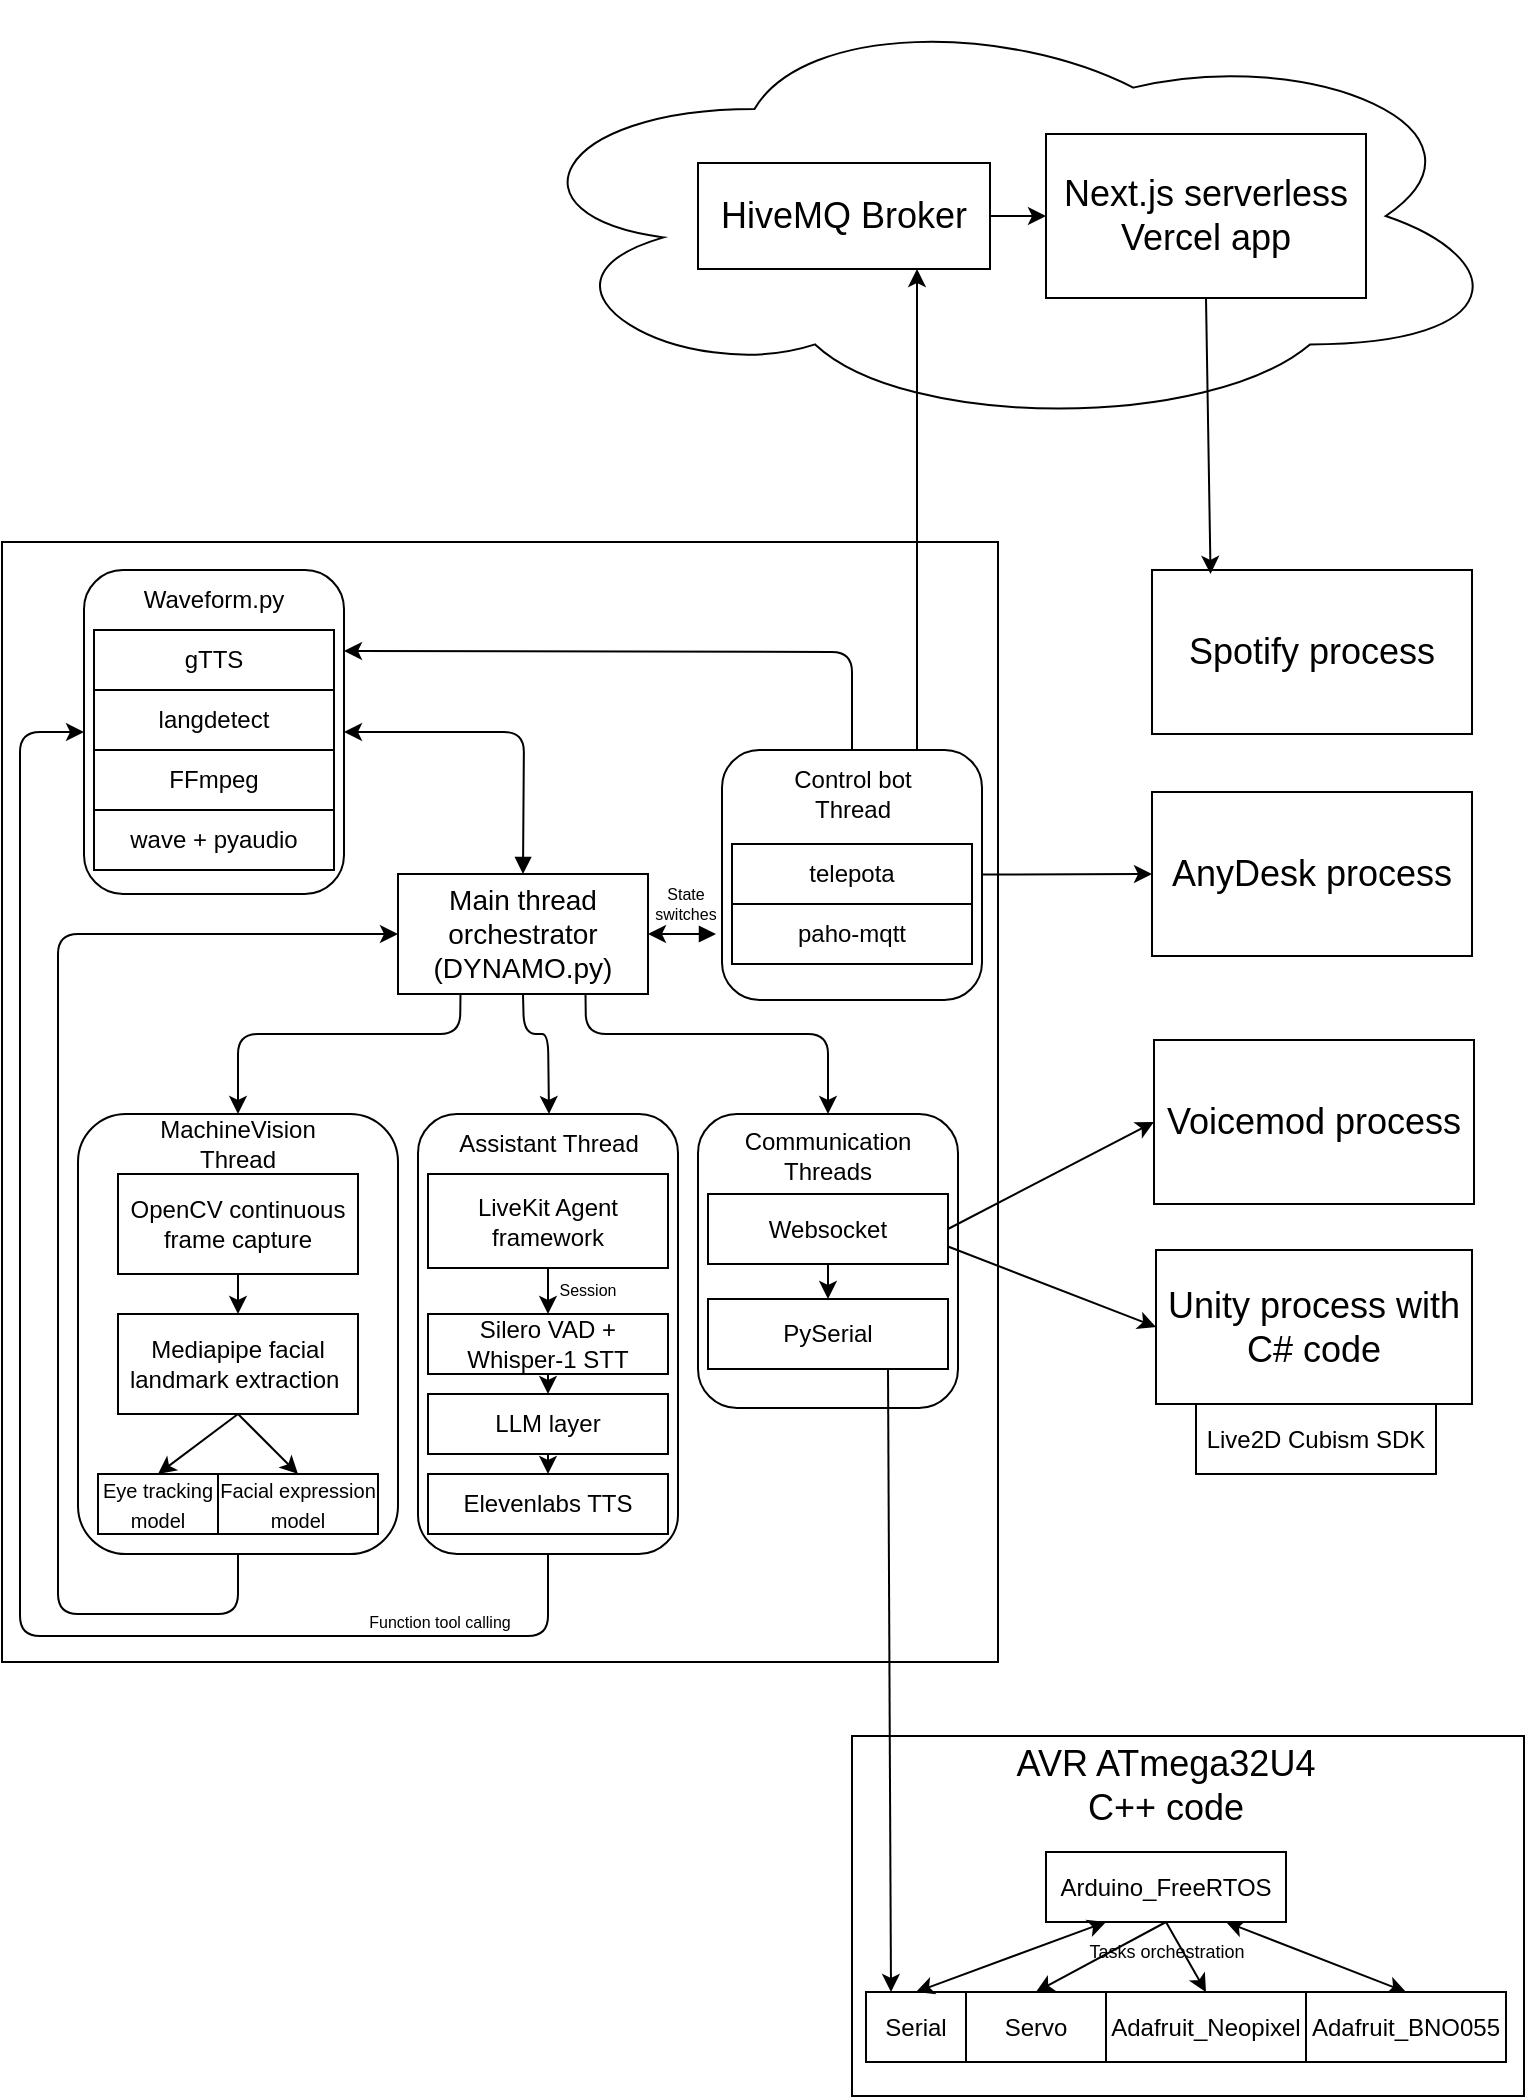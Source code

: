<mxfile>
    <diagram id="qH1ZnPOLuF4nMyL4x-qJ" name="Page-1">
        <mxGraphModel dx="922" dy="782" grid="0" gridSize="10" guides="1" tooltips="1" connect="1" arrows="1" fold="1" page="1" pageScale="1" pageWidth="850" pageHeight="1100" math="0" shadow="0">
            <root>
                <mxCell id="0"/>
                <mxCell id="1" parent="0"/>
                <mxCell id="2" value="" style="rounded=0;whiteSpace=wrap;html=1;" parent="1" vertex="1">
                    <mxGeometry x="42" y="270" width="498" height="560" as="geometry"/>
                </mxCell>
                <mxCell id="26" style="edgeStyle=none;html=1;entryX=0.5;entryY=0;entryDx=0;entryDy=0;fontSize=10;exitX=0.25;exitY=1;exitDx=0;exitDy=0;" parent="1" source="5" target="17" edge="1">
                    <mxGeometry relative="1" as="geometry">
                        <mxPoint x="303" y="496" as="sourcePoint"/>
                        <Array as="points">
                            <mxPoint x="271" y="516"/>
                            <mxPoint x="160" y="516"/>
                        </Array>
                    </mxGeometry>
                </mxCell>
                <mxCell id="41" style="edgeStyle=none;html=1;exitX=0.5;exitY=1;exitDx=0;exitDy=0;entryX=0.5;entryY=0;entryDx=0;entryDy=0;fontSize=10;" parent="1" source="5" target="28" edge="1">
                    <mxGeometry relative="1" as="geometry">
                        <Array as="points">
                            <mxPoint x="303" y="516"/>
                            <mxPoint x="315" y="516"/>
                        </Array>
                    </mxGeometry>
                </mxCell>
                <mxCell id="49" style="edgeStyle=none;html=1;exitX=0.75;exitY=1;exitDx=0;exitDy=0;entryX=0.5;entryY=0;entryDx=0;entryDy=0;" parent="1" source="5" target="45" edge="1">
                    <mxGeometry relative="1" as="geometry">
                        <Array as="points">
                            <mxPoint x="334" y="516"/>
                            <mxPoint x="455" y="516"/>
                        </Array>
                    </mxGeometry>
                </mxCell>
                <mxCell id="90" style="edgeStyle=none;html=1;exitX=0.5;exitY=0;exitDx=0;exitDy=0;entryX=1;entryY=0.5;entryDx=0;entryDy=0;startArrow=block;startFill=1;" parent="1" source="5" target="83" edge="1">
                    <mxGeometry relative="1" as="geometry">
                        <Array as="points">
                            <mxPoint x="303" y="365"/>
                        </Array>
                    </mxGeometry>
                </mxCell>
                <mxCell id="5" value="&lt;font style=&quot;font-size: 14px;&quot;&gt;Main thread orchestrator (DYNAMO.py)&lt;/font&gt;" style="rounded=0;whiteSpace=wrap;html=1;" parent="1" vertex="1">
                    <mxGeometry x="240" y="436" width="125" height="60" as="geometry"/>
                </mxCell>
                <mxCell id="8" style="edgeStyle=none;html=1;exitX=0.75;exitY=1;exitDx=0;exitDy=0;startArrow=block;startFill=1;" parent="1" source="10" target="5" edge="1">
                    <mxGeometry relative="1" as="geometry">
                        <mxPoint x="405" y="466" as="sourcePoint"/>
                    </mxGeometry>
                </mxCell>
                <mxCell id="89" style="edgeStyle=none;html=1;exitX=0.5;exitY=0;exitDx=0;exitDy=0;entryX=1;entryY=0.25;entryDx=0;entryDy=0;" parent="1" source="93" target="83" edge="1">
                    <mxGeometry relative="1" as="geometry">
                        <Array as="points">
                            <mxPoint x="467" y="325"/>
                        </Array>
                        <mxPoint x="465" y="436" as="sourcePoint"/>
                    </mxGeometry>
                </mxCell>
                <mxCell id="10" value="&lt;font style=&quot;font-size: 8px;&quot;&gt;State &lt;br&gt;switches&lt;/font&gt;" style="text;html=1;strokeColor=none;fillColor=none;align=center;verticalAlign=middle;whiteSpace=wrap;rounded=0;fontSize=4;" parent="1" vertex="1">
                    <mxGeometry x="354" y="436" width="60" height="30" as="geometry"/>
                </mxCell>
                <mxCell id="44" style="edgeStyle=none;html=1;exitX=0.5;exitY=1;exitDx=0;exitDy=0;entryX=0;entryY=0.5;entryDx=0;entryDy=0;" parent="1" source="16" target="5" edge="1">
                    <mxGeometry relative="1" as="geometry">
                        <Array as="points">
                            <mxPoint x="160" y="806"/>
                            <mxPoint x="70" y="806"/>
                            <mxPoint x="70" y="636"/>
                            <mxPoint x="70" y="466"/>
                        </Array>
                    </mxGeometry>
                </mxCell>
                <mxCell id="16" value="" style="rounded=1;whiteSpace=wrap;html=1;fontSize=12;" parent="1" vertex="1">
                    <mxGeometry x="80" y="556" width="160" height="220" as="geometry"/>
                </mxCell>
                <mxCell id="18" style="edgeStyle=none;html=1;exitX=0.5;exitY=1;exitDx=0;exitDy=0;entryX=0.5;entryY=0;entryDx=0;entryDy=0;fontSize=12;startArrow=none;startFill=0;" parent="1" source="12" target="13" edge="1">
                    <mxGeometry relative="1" as="geometry"/>
                </mxCell>
                <mxCell id="12" value="OpenCV continuous frame capture" style="rounded=0;whiteSpace=wrap;html=1;fontSize=12;" parent="1" vertex="1">
                    <mxGeometry x="100" y="586" width="120" height="50" as="geometry"/>
                </mxCell>
                <mxCell id="22" style="edgeStyle=none;html=1;exitX=0.5;exitY=1;exitDx=0;exitDy=0;fontSize=10;entryX=0.5;entryY=0;entryDx=0;entryDy=0;" parent="1" source="13" target="23" edge="1">
                    <mxGeometry relative="1" as="geometry">
                        <mxPoint x="150" y="716" as="targetPoint"/>
                    </mxGeometry>
                </mxCell>
                <mxCell id="24" style="edgeStyle=none;html=1;exitX=0.5;exitY=1;exitDx=0;exitDy=0;entryX=0.5;entryY=0;entryDx=0;entryDy=0;fontSize=10;" parent="1" source="13" target="21" edge="1">
                    <mxGeometry relative="1" as="geometry"/>
                </mxCell>
                <mxCell id="13" value="Mediapipe facial landmark extraction&amp;nbsp;" style="rounded=0;whiteSpace=wrap;html=1;fontSize=12;" parent="1" vertex="1">
                    <mxGeometry x="100" y="656" width="120" height="50" as="geometry"/>
                </mxCell>
                <mxCell id="17" value="MachineVision Thread" style="text;html=1;strokeColor=none;fillColor=none;align=center;verticalAlign=middle;whiteSpace=wrap;rounded=0;fontSize=12;" parent="1" vertex="1">
                    <mxGeometry x="107" y="556" width="106" height="30" as="geometry"/>
                </mxCell>
                <mxCell id="21" value="&lt;font style=&quot;font-size: 10px;&quot;&gt;Facial expression model&lt;/font&gt;" style="rounded=0;whiteSpace=wrap;html=1;fontSize=12;" parent="1" vertex="1">
                    <mxGeometry x="150" y="736" width="80" height="30" as="geometry"/>
                </mxCell>
                <mxCell id="23" value="&lt;font style=&quot;font-size: 10px;&quot;&gt;Eye tracking model&lt;/font&gt;" style="rounded=0;whiteSpace=wrap;html=1;fontSize=12;" parent="1" vertex="1">
                    <mxGeometry x="90" y="736" width="60" height="30" as="geometry"/>
                </mxCell>
                <mxCell id="92" style="edgeStyle=none;html=1;exitX=0.5;exitY=1;exitDx=0;exitDy=0;entryX=0;entryY=0.5;entryDx=0;entryDy=0;" parent="1" source="27" target="83" edge="1">
                    <mxGeometry relative="1" as="geometry">
                        <Array as="points">
                            <mxPoint x="315" y="817"/>
                            <mxPoint x="51" y="817"/>
                            <mxPoint x="51" y="365"/>
                        </Array>
                    </mxGeometry>
                </mxCell>
                <mxCell id="27" value="" style="rounded=1;whiteSpace=wrap;html=1;fontSize=12;" parent="1" vertex="1">
                    <mxGeometry x="250" y="556" width="130" height="220" as="geometry"/>
                </mxCell>
                <mxCell id="28" value="Assistant Thread" style="text;html=1;strokeColor=none;fillColor=none;align=center;verticalAlign=middle;whiteSpace=wrap;rounded=0;fontSize=12;" parent="1" vertex="1">
                    <mxGeometry x="268" y="556" width="95" height="30" as="geometry"/>
                </mxCell>
                <mxCell id="31" style="edgeStyle=none;html=1;exitX=0.5;exitY=1;exitDx=0;exitDy=0;entryX=0.5;entryY=0;entryDx=0;entryDy=0;fontSize=10;" parent="1" source="29" target="30" edge="1">
                    <mxGeometry relative="1" as="geometry"/>
                </mxCell>
                <mxCell id="29" value="LiveKit Agent framework" style="rounded=0;whiteSpace=wrap;html=1;fontSize=12;" parent="1" vertex="1">
                    <mxGeometry x="255" y="586" width="120" height="47" as="geometry"/>
                </mxCell>
                <mxCell id="34" style="edgeStyle=none;html=1;exitX=0.5;exitY=1;exitDx=0;exitDy=0;entryX=0.5;entryY=0;entryDx=0;entryDy=0;fontSize=10;" parent="1" source="30" target="33" edge="1">
                    <mxGeometry relative="1" as="geometry"/>
                </mxCell>
                <mxCell id="30" value="Silero VAD + Whisper-1 STT" style="rounded=0;whiteSpace=wrap;html=1;fontSize=12;" parent="1" vertex="1">
                    <mxGeometry x="255" y="656" width="120" height="30" as="geometry"/>
                </mxCell>
                <mxCell id="32" value="&lt;span style=&quot;font-size: 8px;&quot;&gt;Session&lt;/span&gt;" style="text;html=1;strokeColor=none;fillColor=none;align=center;verticalAlign=middle;whiteSpace=wrap;rounded=0;fontSize=4;" parent="1" vertex="1">
                    <mxGeometry x="310" y="629" width="50" height="30" as="geometry"/>
                </mxCell>
                <mxCell id="36" style="edgeStyle=none;html=1;exitX=0.5;exitY=1;exitDx=0;exitDy=0;entryX=0.5;entryY=0;entryDx=0;entryDy=0;fontSize=10;" parent="1" source="33" target="35" edge="1">
                    <mxGeometry relative="1" as="geometry"/>
                </mxCell>
                <mxCell id="33" value="LLM layer" style="rounded=0;whiteSpace=wrap;html=1;fontSize=12;" parent="1" vertex="1">
                    <mxGeometry x="255" y="696" width="120" height="30" as="geometry"/>
                </mxCell>
                <mxCell id="35" value="Elevenlabs TTS" style="rounded=0;whiteSpace=wrap;html=1;fontSize=12;" parent="1" vertex="1">
                    <mxGeometry x="255" y="736" width="120" height="30" as="geometry"/>
                </mxCell>
                <mxCell id="45" value="" style="rounded=1;whiteSpace=wrap;html=1;fontSize=12;" parent="1" vertex="1">
                    <mxGeometry x="390" y="556" width="130" height="147" as="geometry"/>
                </mxCell>
                <mxCell id="46" value="Communication Threads" style="text;html=1;strokeColor=none;fillColor=none;align=center;verticalAlign=middle;whiteSpace=wrap;rounded=0;fontSize=12;" parent="1" vertex="1">
                    <mxGeometry x="425" y="562" width="60" height="30" as="geometry"/>
                </mxCell>
                <mxCell id="52" style="edgeStyle=none;html=1;exitX=1;exitY=0.5;exitDx=0;exitDy=0;entryX=0;entryY=0.5;entryDx=0;entryDy=0;" parent="1" source="47" target="57" edge="1">
                    <mxGeometry relative="1" as="geometry">
                        <mxPoint x="591" y="496" as="targetPoint"/>
                    </mxGeometry>
                </mxCell>
                <mxCell id="79" style="edgeStyle=none;html=1;exitX=0.5;exitY=1;exitDx=0;exitDy=0;entryX=0.5;entryY=0;entryDx=0;entryDy=0;" parent="1" source="47" target="55" edge="1">
                    <mxGeometry relative="1" as="geometry"/>
                </mxCell>
                <mxCell id="47" value="Websocket" style="rounded=0;whiteSpace=wrap;html=1;fontSize=12;" parent="1" vertex="1">
                    <mxGeometry x="395" y="596" width="120" height="35" as="geometry"/>
                </mxCell>
                <mxCell id="54" style="edgeStyle=none;html=1;exitX=1;exitY=0.75;exitDx=0;exitDy=0;entryX=0;entryY=0.5;entryDx=0;entryDy=0;" parent="1" source="47" target="59" edge="1">
                    <mxGeometry relative="1" as="geometry">
                        <mxPoint x="621" y="734" as="targetPoint"/>
                        <mxPoint x="506" y="713.5" as="sourcePoint"/>
                    </mxGeometry>
                </mxCell>
                <mxCell id="55" value="PySerial" style="rounded=0;whiteSpace=wrap;html=1;fontSize=12;" parent="1" vertex="1">
                    <mxGeometry x="395" y="648.5" width="120" height="35" as="geometry"/>
                </mxCell>
                <mxCell id="57" value="&lt;font style=&quot;font-size: 18px;&quot;&gt;Voicemod process&lt;/font&gt;" style="rounded=0;whiteSpace=wrap;html=1;" parent="1" vertex="1">
                    <mxGeometry x="618" y="519" width="160" height="82" as="geometry"/>
                </mxCell>
                <mxCell id="59" value="&lt;font style=&quot;font-size: 18px;&quot;&gt;Unity process with C# code&lt;/font&gt;" style="rounded=0;whiteSpace=wrap;html=1;" parent="1" vertex="1">
                    <mxGeometry x="619" y="624" width="158" height="77" as="geometry"/>
                </mxCell>
                <mxCell id="60" value="" style="rounded=0;whiteSpace=wrap;html=1;" parent="1" vertex="1">
                    <mxGeometry x="467" y="867" width="336" height="180" as="geometry"/>
                </mxCell>
                <mxCell id="65" value="&lt;font style=&quot;font-size: 18px;&quot;&gt;AVR ATmega32U4 C++ code&lt;/font&gt;" style="text;html=1;strokeColor=none;fillColor=none;align=center;verticalAlign=middle;whiteSpace=wrap;rounded=0;fontSize=8;" parent="1" vertex="1">
                    <mxGeometry x="548" y="877" width="152" height="30" as="geometry"/>
                </mxCell>
                <mxCell id="73" style="edgeStyle=none;html=1;exitX=0.5;exitY=1;exitDx=0;exitDy=0;entryX=0.5;entryY=0;entryDx=0;entryDy=0;fontSize=12;" parent="1" source="66" target="68" edge="1">
                    <mxGeometry relative="1" as="geometry"/>
                </mxCell>
                <mxCell id="74" style="edgeStyle=none;html=1;exitX=0.5;exitY=1;exitDx=0;exitDy=0;entryX=0.5;entryY=0;entryDx=0;entryDy=0;fontSize=12;" parent="1" source="66" target="69" edge="1">
                    <mxGeometry relative="1" as="geometry"/>
                </mxCell>
                <mxCell id="82" style="edgeStyle=none;html=1;exitX=0.75;exitY=1;exitDx=0;exitDy=0;entryX=0.5;entryY=0;entryDx=0;entryDy=0;startArrow=classic;startFill=1;" parent="1" source="66" target="80" edge="1">
                    <mxGeometry relative="1" as="geometry"/>
                </mxCell>
                <mxCell id="66" value="Arduino_FreeRTOS" style="rounded=0;whiteSpace=wrap;html=1;fontSize=12;" parent="1" vertex="1">
                    <mxGeometry x="564" y="925" width="120" height="35" as="geometry"/>
                </mxCell>
                <mxCell id="67" value="Serial" style="rounded=0;whiteSpace=wrap;html=1;fontSize=12;" parent="1" vertex="1">
                    <mxGeometry x="474" y="995" width="50" height="35" as="geometry"/>
                </mxCell>
                <mxCell id="68" value="Servo" style="rounded=0;whiteSpace=wrap;html=1;fontSize=12;" parent="1" vertex="1">
                    <mxGeometry x="524" y="995" width="70" height="35" as="geometry"/>
                </mxCell>
                <mxCell id="69" value="Adafruit_Neopixel" style="rounded=0;whiteSpace=wrap;html=1;fontSize=12;" parent="1" vertex="1">
                    <mxGeometry x="594" y="995" width="100" height="35" as="geometry"/>
                </mxCell>
                <mxCell id="70" value="" style="endArrow=classic;startArrow=classic;html=1;fontSize=12;entryX=0.25;entryY=1;entryDx=0;entryDy=0;exitX=0.5;exitY=0;exitDx=0;exitDy=0;" parent="1" source="67" target="66" edge="1">
                    <mxGeometry width="50" height="50" relative="1" as="geometry">
                        <mxPoint x="474" y="857" as="sourcePoint"/>
                        <mxPoint x="524" y="807" as="targetPoint"/>
                    </mxGeometry>
                </mxCell>
                <mxCell id="76" value="&lt;font style=&quot;font-size: 9px;&quot;&gt;Tasks orchestration&lt;/font&gt;" style="text;html=1;strokeColor=none;fillColor=none;align=center;verticalAlign=middle;whiteSpace=wrap;rounded=0;fontSize=4;" parent="1" vertex="1">
                    <mxGeometry x="581.5" y="960" width="85" height="30" as="geometry"/>
                </mxCell>
                <mxCell id="56" style="edgeStyle=none;html=1;exitX=0.75;exitY=1;exitDx=0;exitDy=0;entryX=0.25;entryY=0;entryDx=0;entryDy=0;" parent="1" source="55" target="67" edge="1">
                    <mxGeometry relative="1" as="geometry">
                        <mxPoint x="611" y="866" as="targetPoint"/>
                    </mxGeometry>
                </mxCell>
                <mxCell id="80" value="Adafruit_BNO055" style="rounded=0;whiteSpace=wrap;html=1;fontSize=12;" parent="1" vertex="1">
                    <mxGeometry x="694" y="995" width="100" height="35" as="geometry"/>
                </mxCell>
                <mxCell id="83" value="" style="rounded=1;whiteSpace=wrap;html=1;fontSize=12;" parent="1" vertex="1">
                    <mxGeometry x="83" y="284" width="130" height="162" as="geometry"/>
                </mxCell>
                <mxCell id="84" value="Waveform.py" style="text;html=1;strokeColor=none;fillColor=none;align=center;verticalAlign=middle;whiteSpace=wrap;rounded=0;fontSize=12;" parent="1" vertex="1">
                    <mxGeometry x="118" y="284" width="60" height="30" as="geometry"/>
                </mxCell>
                <mxCell id="85" value="gTTS" style="rounded=0;whiteSpace=wrap;html=1;fontSize=12;" parent="1" vertex="1">
                    <mxGeometry x="88" y="314" width="120" height="30" as="geometry"/>
                </mxCell>
                <mxCell id="86" value="langdetect" style="rounded=0;whiteSpace=wrap;html=1;fontSize=12;" parent="1" vertex="1">
                    <mxGeometry x="88" y="344" width="120" height="30" as="geometry"/>
                </mxCell>
                <mxCell id="87" value="FFmpeg" style="rounded=0;whiteSpace=wrap;html=1;fontSize=12;" parent="1" vertex="1">
                    <mxGeometry x="88" y="374" width="120" height="30" as="geometry"/>
                </mxCell>
                <mxCell id="88" value="wave + pyaudio" style="rounded=0;whiteSpace=wrap;html=1;fontSize=12;" parent="1" vertex="1">
                    <mxGeometry x="88" y="404" width="120" height="30" as="geometry"/>
                </mxCell>
                <mxCell id="100" value="" style="edgeStyle=none;html=1;entryX=0;entryY=0.5;entryDx=0;entryDy=0;" parent="1" source="93" target="99" edge="1">
                    <mxGeometry relative="1" as="geometry"/>
                </mxCell>
                <mxCell id="93" value="" style="rounded=1;whiteSpace=wrap;html=1;fontSize=12;" parent="1" vertex="1">
                    <mxGeometry x="402" y="374" width="130" height="125" as="geometry"/>
                </mxCell>
                <mxCell id="96" value="Control bot Thread" style="text;html=1;strokeColor=none;fillColor=none;align=center;verticalAlign=middle;whiteSpace=wrap;rounded=0;fontSize=12;" parent="1" vertex="1">
                    <mxGeometry x="419.5" y="381" width="95" height="30" as="geometry"/>
                </mxCell>
                <mxCell id="97" value="telepota" style="rounded=0;whiteSpace=wrap;html=1;fontSize=12;" parent="1" vertex="1">
                    <mxGeometry x="407" y="421" width="120" height="30" as="geometry"/>
                </mxCell>
                <mxCell id="99" value="&lt;font style=&quot;font-size: 18px;&quot;&gt;AnyDesk process&lt;/font&gt;" style="rounded=0;whiteSpace=wrap;html=1;" parent="1" vertex="1">
                    <mxGeometry x="617" y="395" width="160" height="82" as="geometry"/>
                </mxCell>
                <mxCell id="101" value="Live2D Cubism SDK" style="rounded=0;whiteSpace=wrap;html=1;fontSize=12;" parent="1" vertex="1">
                    <mxGeometry x="639" y="701" width="120" height="35" as="geometry"/>
                </mxCell>
                <mxCell id="102" value="&lt;font style=&quot;font-size: 18px;&quot;&gt;Spotify process&lt;/font&gt;" style="rounded=0;whiteSpace=wrap;html=1;" parent="1" vertex="1">
                    <mxGeometry x="617" y="284" width="160" height="82" as="geometry"/>
                </mxCell>
                <mxCell id="104" value="paho-mqtt" style="rounded=0;whiteSpace=wrap;html=1;fontSize=12;" parent="1" vertex="1">
                    <mxGeometry x="407" y="451" width="120" height="30" as="geometry"/>
                </mxCell>
                <mxCell id="105" value="" style="ellipse;shape=cloud;whiteSpace=wrap;html=1;" parent="1" vertex="1">
                    <mxGeometry x="292" width="505" height="214" as="geometry"/>
                </mxCell>
                <mxCell id="110" value="" style="edgeStyle=none;html=1;" parent="1" source="106" target="107" edge="1">
                    <mxGeometry relative="1" as="geometry"/>
                </mxCell>
                <mxCell id="106" value="&lt;font style=&quot;font-size: 18px;&quot;&gt;HiveMQ Broker&lt;/font&gt;" style="rounded=0;whiteSpace=wrap;html=1;" parent="1" vertex="1">
                    <mxGeometry x="390" y="80.5" width="146" height="53" as="geometry"/>
                </mxCell>
                <mxCell id="107" value="&lt;span style=&quot;font-size: 18px;&quot;&gt;Next.js serverless Vercel app&lt;/span&gt;" style="rounded=0;whiteSpace=wrap;html=1;" parent="1" vertex="1">
                    <mxGeometry x="564" y="66" width="160" height="82" as="geometry"/>
                </mxCell>
                <mxCell id="108" value="" style="edgeStyle=none;html=1;entryX=0.183;entryY=0.024;entryDx=0;entryDy=0;exitX=0.5;exitY=1;exitDx=0;exitDy=0;entryPerimeter=0;" parent="1" source="107" target="102" edge="1">
                    <mxGeometry relative="1" as="geometry">
                        <mxPoint x="542" y="446" as="sourcePoint"/>
                        <mxPoint x="627" y="446" as="targetPoint"/>
                    </mxGeometry>
                </mxCell>
                <mxCell id="111" style="edgeStyle=none;html=1;exitX=0.75;exitY=0;exitDx=0;exitDy=0;entryX=0.75;entryY=1;entryDx=0;entryDy=0;" parent="1" source="93" target="106" edge="1">
                    <mxGeometry relative="1" as="geometry"/>
                </mxCell>
                <mxCell id="113" value="&lt;span style=&quot;font-size: 8px;&quot;&gt;Function tool calling&lt;/span&gt;" style="text;html=1;strokeColor=none;fillColor=none;align=center;verticalAlign=middle;whiteSpace=wrap;rounded=0;fontSize=4;" vertex="1" parent="1">
                    <mxGeometry x="217" y="795" width="88" height="30" as="geometry"/>
                </mxCell>
            </root>
        </mxGraphModel>
    </diagram>
</mxfile>